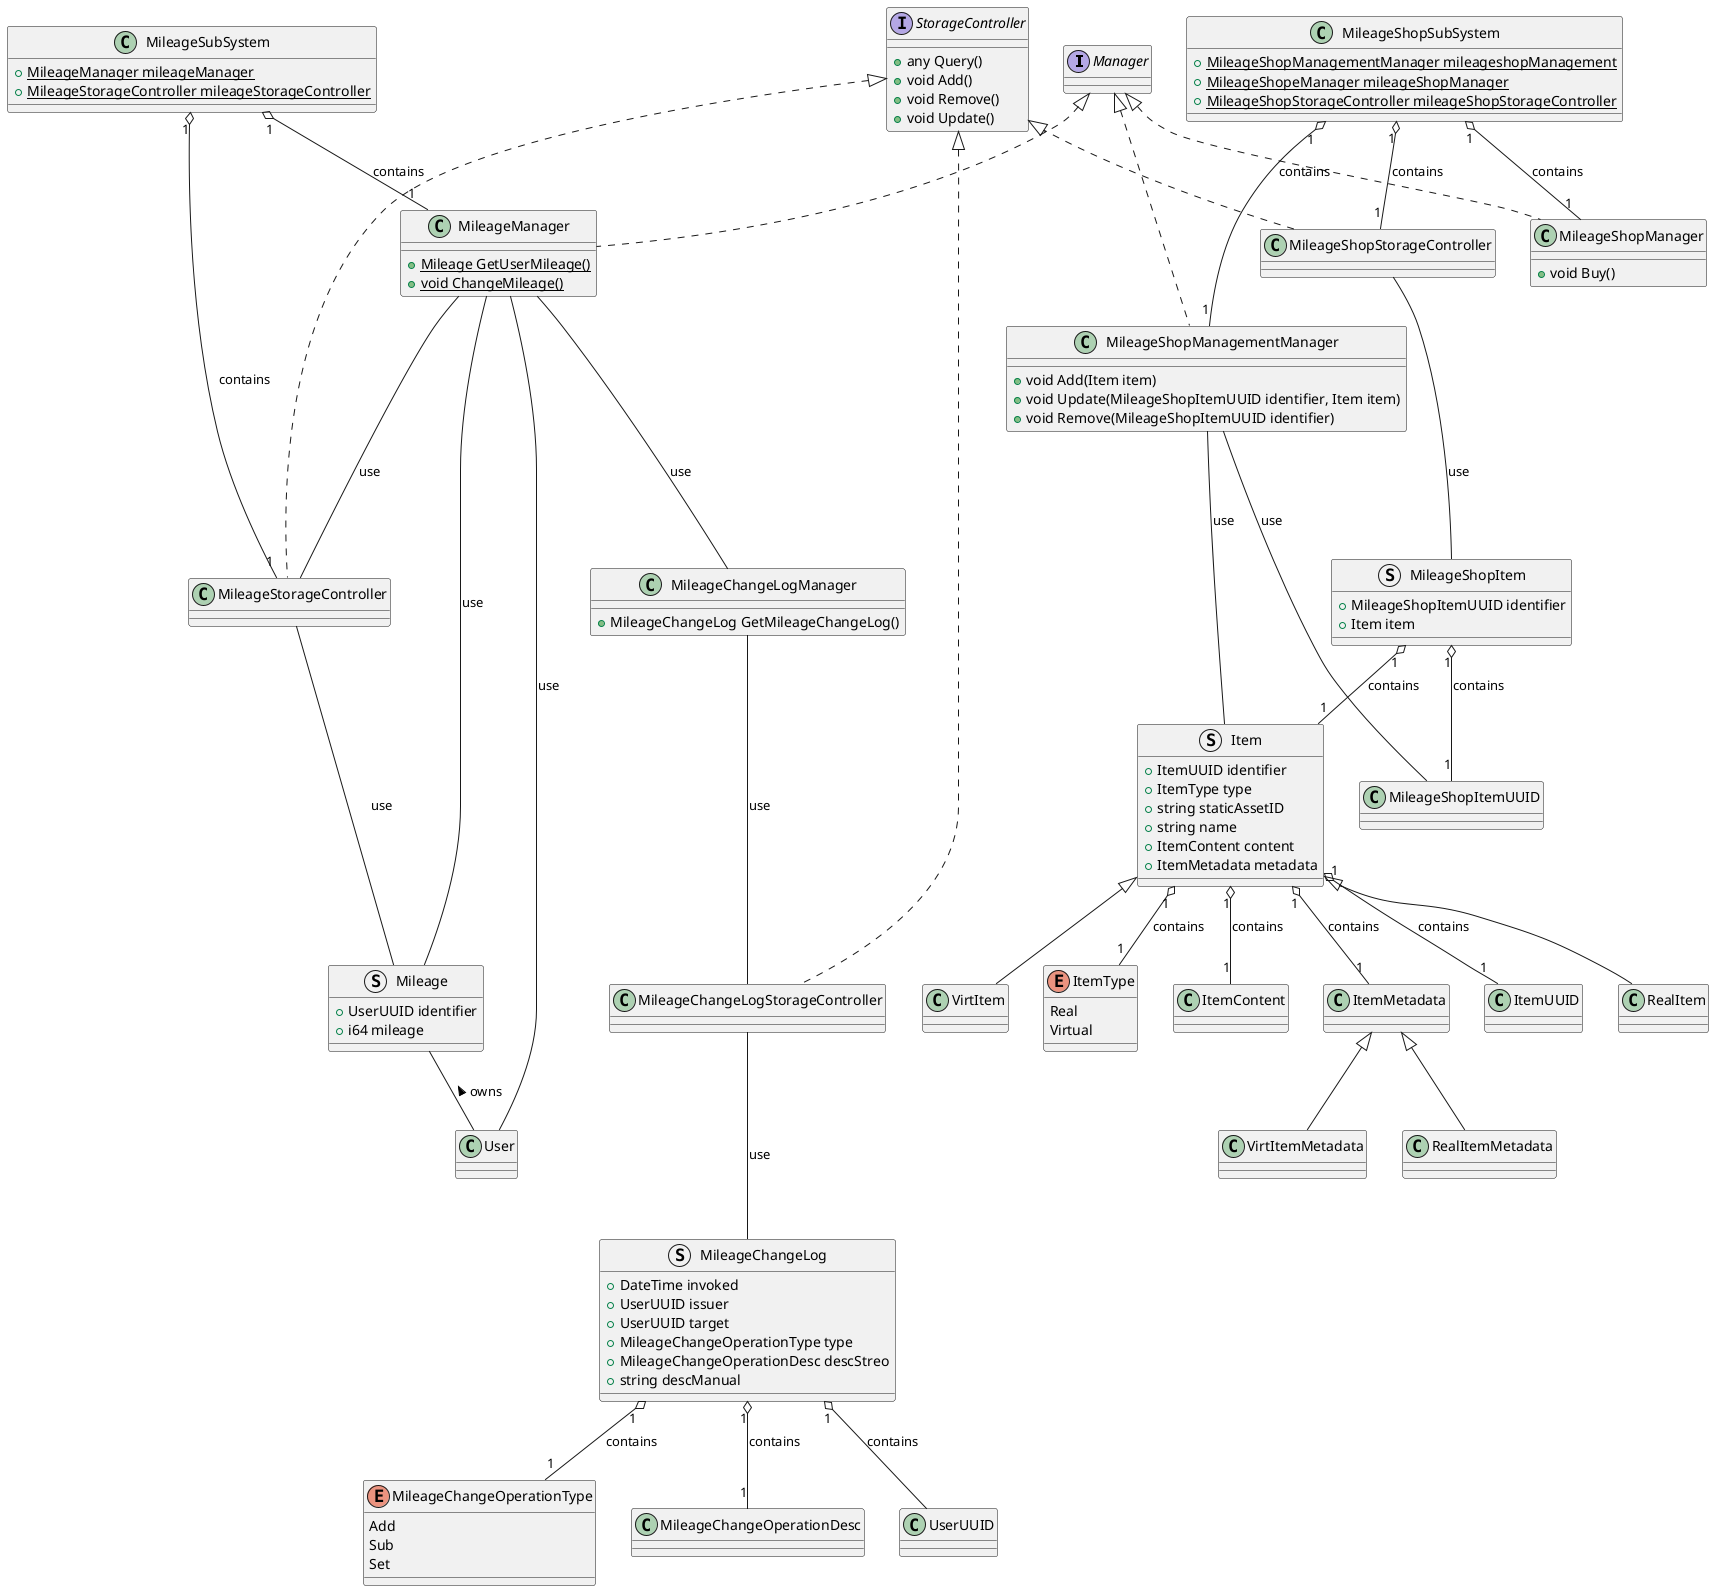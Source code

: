 @startuml
' Commons
Interface Manager
Interface StorageController {
    + any Query()
    + void Add()
    + void Remove()
    + void Update()
}

enum ItemType {
    Real
    Virtual
}

class ItemContent {}
class ItemMetadata {}
class RealItemMetadata extends ItemMetadata {}
class VirtItemMetadata extends ItemMetadata {}

struct Item {
    + ItemUUID identifier
    + ItemType type
    + string staticAssetID
    + string name
    + ItemContent content
    + ItemMetadata metadata
}

Item "1" o-- "1" ItemUUID : contains
Item "1" o-- "1" ItemType : contains
Item "1" o-- "1" ItemContent : contains
Item "1" o-- "1" ItemMetadata : contains

class RealItem extends Item {}
class VirtItem extends Item {}

struct Mileage {
    + UserUUID identifier
    + i64 mileage
}

Mileage -- User : < owns

' Mileage SubSystem

enum MileageChangeOperationType {
    Add
    Sub
    Set
}

class MileageChangeOperationDesc {}

struct MileageChangeLog {
    + DateTime invoked
    + UserUUID issuer
    + UserUUID target
    + MileageChangeOperationType type
    + MileageChangeOperationDesc descStreo
    + string descManual
}

MileageChangeLog "1" o-- UserUUID : contains
MileageChangeLog "1" o-- "1" MileageChangeOperationType : contains
MileageChangeLog "1" o-- "1" MileageChangeOperationDesc : contains

class MileageManager implements Manager {
    + {static} Mileage GetUserMileage()
    + {static} void ChangeMileage()
}

MileageManager --- User : use
MileageManager --- Mileage : use
MileageManager --- MileageChangeLogManager : use
MileageManager --- MileageStorageController : use

class MileageChangeLogManager {
    + MileageChangeLog GetMileageChangeLog()
}

MileageChangeLogManager --- MileageChangeLogStorageController : use

class MileageChangeLogStorageController implements StorageController {}
MileageChangeLogStorageController --- MileageChangeLog : use

class MileageStorageController implements StorageController{}
MileageStorageController --- Mileage : use

class MileageSubSystem {
    + {static} MileageManager mileageManager
    + {static} MileageStorageController mileageStorageController
}

MileageSubSystem "1" o-- "1" MileageManager : contains
MileageSubSystem "1" o-- "1" MileageStorageController : contains

' MileageShop SubSystem
struct MileageShopItem {
    + MileageShopItemUUID identifier
    + Item item
}

MileageShopItem "1" o-- "1" MileageShopItemUUID : contains
MileageShopItem "1" o-- "1" Item : contains

class MileageShopManager implements Manager {
    + void Buy()
}

class MileageShopManagementManager implements Manager {
    + void Add(Item item)
    + void Update(MileageShopItemUUID identifier, Item item)
    + void Remove(MileageShopItemUUID identifier)
}

MileageShopManagementManager --- Item : use
MileageShopManagementManager --- MileageShopItemUUID : use

class MileageShopStorageController implements StorageController {}
MileageShopStorageController --- MileageShopItem : use

class MileageShopSubSystem {
    + {static} MileageShopManagementManager mileageshopManagement
    + {static} MileageShopeManager mileageShopManager
    + {static} MileageShopStorageController mileageShopStorageController
}
MileageShopSubSystem "1" o-- "1" MileageShopManagementManager : contains
MileageShopSubSystem "1" o-- "1" MileageShopManager : contains
MileageShopSubSystem "1" o-- "1" MileageShopStorageController : contains
@enduml
